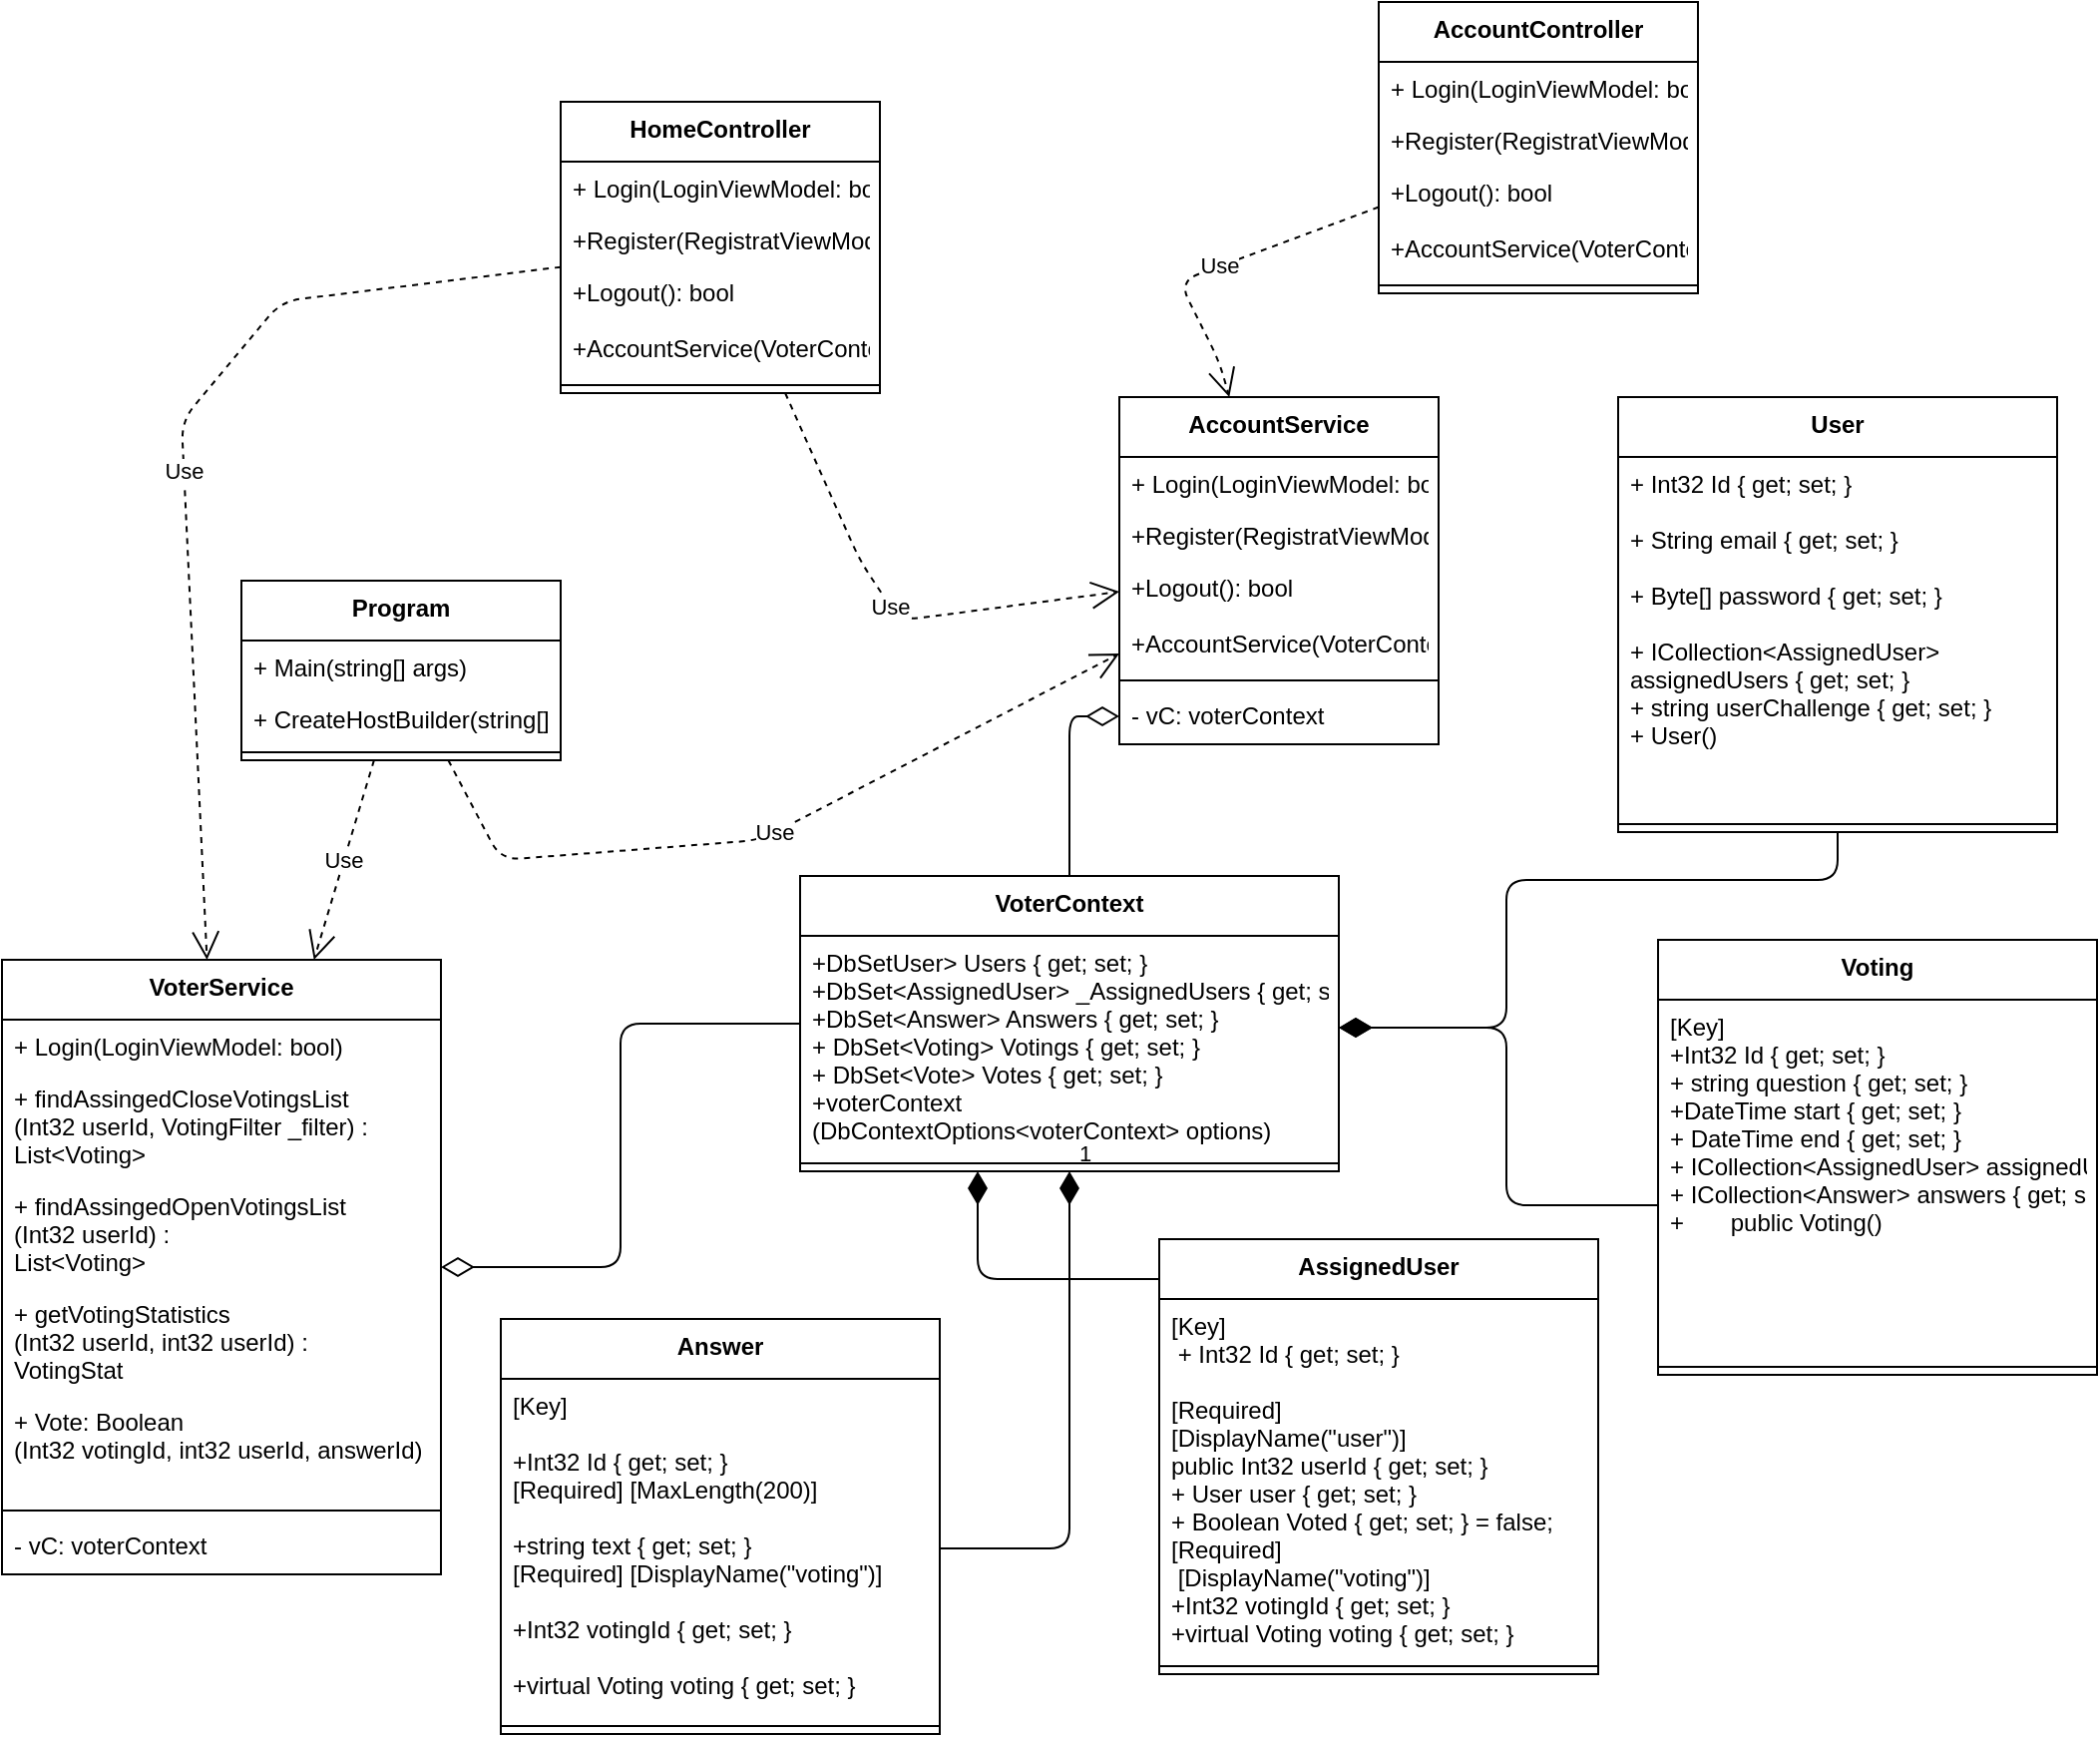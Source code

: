 <mxfile version="13.10.1" type="device"><diagram id="jniEpAtWY--l6otwHoWs" name="Page-1"><mxGraphModel dx="2331" dy="644" grid="1" gridSize="10" guides="1" tooltips="1" connect="1" arrows="1" fold="1" page="1" pageScale="1" pageWidth="827" pageHeight="1169" math="0" shadow="0"><root><mxCell id="0"/><mxCell id="1" parent="0"/><mxCell id="S7rlQHQmA4aQCleHfeUP-13" value="AccountService" style="swimlane;fontStyle=1;align=center;verticalAlign=top;childLayout=stackLayout;horizontal=1;startSize=30;horizontalStack=0;resizeParent=1;resizeParentMax=0;resizeLast=0;collapsible=1;marginBottom=0;" vertex="1" parent="1"><mxGeometry x="220" y="348" width="160" height="174" as="geometry"/></mxCell><mxCell id="S7rlQHQmA4aQCleHfeUP-17" value="+ Login(LoginViewModel: bool)" style="text;strokeColor=none;fillColor=none;align=left;verticalAlign=top;spacingLeft=4;spacingRight=4;overflow=hidden;rotatable=0;points=[[0,0.5],[1,0.5]];portConstraint=eastwest;" vertex="1" parent="S7rlQHQmA4aQCleHfeUP-13"><mxGeometry y="30" width="160" height="26" as="geometry"/></mxCell><mxCell id="S7rlQHQmA4aQCleHfeUP-18" value="+Register(RegistratViewModel): bool" style="text;strokeColor=none;fillColor=none;align=left;verticalAlign=top;spacingLeft=4;spacingRight=4;overflow=hidden;rotatable=0;points=[[0,0.5],[1,0.5]];portConstraint=eastwest;" vertex="1" parent="S7rlQHQmA4aQCleHfeUP-13"><mxGeometry y="56" width="160" height="26" as="geometry"/></mxCell><mxCell id="S7rlQHQmA4aQCleHfeUP-19" value="+Logout(): bool" style="text;strokeColor=none;fillColor=none;align=left;verticalAlign=top;spacingLeft=4;spacingRight=4;overflow=hidden;rotatable=0;points=[[0,0.5],[1,0.5]];portConstraint=eastwest;" vertex="1" parent="S7rlQHQmA4aQCleHfeUP-13"><mxGeometry y="82" width="160" height="28" as="geometry"/></mxCell><mxCell id="S7rlQHQmA4aQCleHfeUP-24" value="+AccountService(VoterContext)" style="text;strokeColor=none;fillColor=none;align=left;verticalAlign=top;spacingLeft=4;spacingRight=4;overflow=hidden;rotatable=0;points=[[0,0.5],[1,0.5]];portConstraint=eastwest;" vertex="1" parent="S7rlQHQmA4aQCleHfeUP-13"><mxGeometry y="110" width="160" height="28" as="geometry"/></mxCell><mxCell id="S7rlQHQmA4aQCleHfeUP-15" value="&#xA;" style="line;strokeWidth=1;fillColor=none;align=left;verticalAlign=middle;spacingTop=-1;spacingLeft=3;spacingRight=3;rotatable=0;labelPosition=right;points=[];portConstraint=eastwest;" vertex="1" parent="S7rlQHQmA4aQCleHfeUP-13"><mxGeometry y="138" width="160" height="8" as="geometry"/></mxCell><mxCell id="S7rlQHQmA4aQCleHfeUP-20" value="- vC: voterContext" style="text;strokeColor=none;fillColor=none;align=left;verticalAlign=top;spacingLeft=4;spacingRight=4;overflow=hidden;rotatable=0;points=[[0,0.5],[1,0.5]];portConstraint=eastwest;" vertex="1" parent="S7rlQHQmA4aQCleHfeUP-13"><mxGeometry y="146" width="160" height="28" as="geometry"/></mxCell><mxCell id="S7rlQHQmA4aQCleHfeUP-22" value="" style="endArrow=none;html=1;endSize=12;startArrow=diamondThin;startSize=14;startFill=0;edgeStyle=orthogonalEdgeStyle;align=left;verticalAlign=bottom;endFill=0;" edge="1" parent="1" source="S7rlQHQmA4aQCleHfeUP-20" target="S7rlQHQmA4aQCleHfeUP-48"><mxGeometry x="-1" y="3" relative="1" as="geometry"><mxPoint x="60" y="550" as="sourcePoint"/><mxPoint x="170" y="610" as="targetPoint"/></mxGeometry></mxCell><mxCell id="S7rlQHQmA4aQCleHfeUP-23" value="" style="endArrow=none;html=1;endSize=12;startArrow=diamondThin;startSize=14;startFill=0;edgeStyle=orthogonalEdgeStyle;align=left;verticalAlign=bottom;endFill=0;" edge="1" parent="1" source="S7rlQHQmA4aQCleHfeUP-25" target="S7rlQHQmA4aQCleHfeUP-48"><mxGeometry x="-1" y="3" relative="1" as="geometry"><mxPoint x="150" y="381" as="sourcePoint"/><mxPoint x="170" y="610" as="targetPoint"/></mxGeometry></mxCell><mxCell id="S7rlQHQmA4aQCleHfeUP-25" value="VoterService" style="swimlane;fontStyle=1;align=center;verticalAlign=top;childLayout=stackLayout;horizontal=1;startSize=30;horizontalStack=0;resizeParent=1;resizeParentMax=0;resizeLast=0;collapsible=1;marginBottom=0;" vertex="1" parent="1"><mxGeometry x="-340" y="630" width="220" height="308" as="geometry"/></mxCell><mxCell id="S7rlQHQmA4aQCleHfeUP-26" value="+ Login(LoginViewModel: bool)" style="text;strokeColor=none;fillColor=none;align=left;verticalAlign=top;spacingLeft=4;spacingRight=4;overflow=hidden;rotatable=0;points=[[0,0.5],[1,0.5]];portConstraint=eastwest;" vertex="1" parent="S7rlQHQmA4aQCleHfeUP-25"><mxGeometry y="30" width="220" height="26" as="geometry"/></mxCell><mxCell id="S7rlQHQmA4aQCleHfeUP-27" value="+ findAssingedCloseVotingsList&#xA;(Int32 userId, VotingFilter _filter) :&#xA;List&lt;Voting&gt;&#xA;" style="text;strokeColor=none;fillColor=none;align=left;verticalAlign=top;spacingLeft=4;spacingRight=4;overflow=hidden;rotatable=0;points=[[0,0.5],[1,0.5]];portConstraint=eastwest;" vertex="1" parent="S7rlQHQmA4aQCleHfeUP-25"><mxGeometry y="56" width="220" height="54" as="geometry"/></mxCell><mxCell id="S7rlQHQmA4aQCleHfeUP-32" value="+ findAssingedOpenVotingsList&#xA;(Int32 userId) :&#xA;List&lt;Voting&gt;&#xA;" style="text;strokeColor=none;fillColor=none;align=left;verticalAlign=top;spacingLeft=4;spacingRight=4;overflow=hidden;rotatable=0;points=[[0,0.5],[1,0.5]];portConstraint=eastwest;" vertex="1" parent="S7rlQHQmA4aQCleHfeUP-25"><mxGeometry y="110" width="220" height="54" as="geometry"/></mxCell><mxCell id="S7rlQHQmA4aQCleHfeUP-33" value="+ getVotingStatistics&#xA;(Int32 userId, int32 userId) :&#xA;VotingStat&#xA;" style="text;strokeColor=none;fillColor=none;align=left;verticalAlign=top;spacingLeft=4;spacingRight=4;overflow=hidden;rotatable=0;points=[[0,0.5],[1,0.5]];portConstraint=eastwest;" vertex="1" parent="S7rlQHQmA4aQCleHfeUP-25"><mxGeometry y="164" width="220" height="54" as="geometry"/></mxCell><mxCell id="S7rlQHQmA4aQCleHfeUP-34" value="+ Vote: Boolean&#xA;(Int32 votingId, int32 userId, answerId) :&#xA;" style="text;strokeColor=none;fillColor=none;align=left;verticalAlign=top;spacingLeft=4;spacingRight=4;overflow=hidden;rotatable=0;points=[[0,0.5],[1,0.5]];portConstraint=eastwest;" vertex="1" parent="S7rlQHQmA4aQCleHfeUP-25"><mxGeometry y="218" width="220" height="54" as="geometry"/></mxCell><mxCell id="S7rlQHQmA4aQCleHfeUP-30" value="&#xA;" style="line;strokeWidth=1;fillColor=none;align=left;verticalAlign=middle;spacingTop=-1;spacingLeft=3;spacingRight=3;rotatable=0;labelPosition=right;points=[];portConstraint=eastwest;" vertex="1" parent="S7rlQHQmA4aQCleHfeUP-25"><mxGeometry y="272" width="220" height="8" as="geometry"/></mxCell><mxCell id="S7rlQHQmA4aQCleHfeUP-31" value="- vC: voterContext" style="text;strokeColor=none;fillColor=none;align=left;verticalAlign=top;spacingLeft=4;spacingRight=4;overflow=hidden;rotatable=0;points=[[0,0.5],[1,0.5]];portConstraint=eastwest;" vertex="1" parent="S7rlQHQmA4aQCleHfeUP-25"><mxGeometry y="280" width="220" height="28" as="geometry"/></mxCell><mxCell id="S7rlQHQmA4aQCleHfeUP-35" value="Answer" style="swimlane;fontStyle=1;align=center;verticalAlign=top;childLayout=stackLayout;horizontal=1;startSize=30;horizontalStack=0;resizeParent=1;resizeParentMax=0;resizeLast=0;collapsible=1;marginBottom=0;" vertex="1" parent="1"><mxGeometry x="-90" y="810" width="220" height="208" as="geometry"/></mxCell><mxCell id="S7rlQHQmA4aQCleHfeUP-36" value="[Key] &#xA;&#xA;+Int32 Id { get; set; }&#xA;        [Required]        [MaxLength(200)] &#xA;&#xA;+string text { get; set; }&#xA;        [Required]        [DisplayName(&quot;voting&quot;)] &#xA;&#xA;+Int32 votingId { get; set; } &#xA;&#xA;+virtual Voting voting { get; set; }" style="text;strokeColor=none;fillColor=none;align=left;verticalAlign=top;spacingLeft=4;spacingRight=4;overflow=hidden;rotatable=0;points=[[0,0.5],[1,0.5]];portConstraint=eastwest;" vertex="1" parent="S7rlQHQmA4aQCleHfeUP-35"><mxGeometry y="30" width="220" height="170" as="geometry"/></mxCell><mxCell id="S7rlQHQmA4aQCleHfeUP-41" value="&#xA;" style="line;strokeWidth=1;fillColor=none;align=left;verticalAlign=middle;spacingTop=-1;spacingLeft=3;spacingRight=3;rotatable=0;labelPosition=right;points=[];portConstraint=eastwest;" vertex="1" parent="S7rlQHQmA4aQCleHfeUP-35"><mxGeometry y="200" width="220" height="8" as="geometry"/></mxCell><mxCell id="S7rlQHQmA4aQCleHfeUP-43" value="AssignedUser" style="swimlane;fontStyle=1;align=center;verticalAlign=top;childLayout=stackLayout;horizontal=1;startSize=30;horizontalStack=0;resizeParent=1;resizeParentMax=0;resizeLast=0;collapsible=1;marginBottom=0;" vertex="1" parent="1"><mxGeometry x="240" y="770" width="220" height="218" as="geometry"/></mxCell><mxCell id="S7rlQHQmA4aQCleHfeUP-44" value="[Key]&#xA; + Int32 Id { get; set; }&#xA;&#xA;[Required]&#xA;[DisplayName(&quot;user&quot;)]&#xA;public Int32 userId { get; set; }&#xA;+ User user { get; set; }&#xA;+ Boolean Voted { get; set; } = false;&#xA;[Required]&#xA; [DisplayName(&quot;voting&quot;)]&#xA;+Int32 votingId { get; set; }&#xA;+virtual Voting voting { get; set; }" style="text;strokeColor=none;fillColor=none;align=left;verticalAlign=top;spacingLeft=4;spacingRight=4;overflow=hidden;rotatable=0;points=[[0,0.5],[1,0.5]];portConstraint=eastwest;" vertex="1" parent="S7rlQHQmA4aQCleHfeUP-43"><mxGeometry y="30" width="220" height="180" as="geometry"/></mxCell><mxCell id="S7rlQHQmA4aQCleHfeUP-45" value="&#xA;" style="line;strokeWidth=1;fillColor=none;align=left;verticalAlign=middle;spacingTop=-1;spacingLeft=3;spacingRight=3;rotatable=0;labelPosition=right;points=[];portConstraint=eastwest;" vertex="1" parent="S7rlQHQmA4aQCleHfeUP-43"><mxGeometry y="210" width="220" height="8" as="geometry"/></mxCell><mxCell id="S7rlQHQmA4aQCleHfeUP-46" value="1" style="endArrow=none;html=1;endSize=12;startArrow=diamondThin;startSize=14;startFill=1;edgeStyle=orthogonalEdgeStyle;align=left;verticalAlign=bottom;endFill=0;" edge="1" parent="1" source="S7rlQHQmA4aQCleHfeUP-48" target="S7rlQHQmA4aQCleHfeUP-36"><mxGeometry x="-1" y="3" relative="1" as="geometry"><mxPoint x="149" y="713.012" as="sourcePoint"/><mxPoint x="250" y="770" as="targetPoint"/></mxGeometry></mxCell><mxCell id="S7rlQHQmA4aQCleHfeUP-47" value="" style="endArrow=none;html=1;endSize=12;startArrow=diamondThin;startSize=14;startFill=1;edgeStyle=orthogonalEdgeStyle;align=left;verticalAlign=bottom;endFill=0;" edge="1" parent="1" source="S7rlQHQmA4aQCleHfeUP-48" target="S7rlQHQmA4aQCleHfeUP-43"><mxGeometry x="-1" y="3" relative="1" as="geometry"><mxPoint x="480" y="640" as="sourcePoint"/><mxPoint x="130" y="945" as="targetPoint"/><Array as="points"><mxPoint x="149" y="790"/></Array></mxGeometry></mxCell><mxCell id="S7rlQHQmA4aQCleHfeUP-48" value="VoterContext" style="swimlane;fontStyle=1;align=center;verticalAlign=top;childLayout=stackLayout;horizontal=1;startSize=30;horizontalStack=0;resizeParent=1;resizeParentMax=0;resizeLast=0;collapsible=1;marginBottom=0;" vertex="1" parent="1"><mxGeometry x="60" y="588" width="270" height="148" as="geometry"/></mxCell><mxCell id="S7rlQHQmA4aQCleHfeUP-52" value="+DbSetUser&gt; Users { get; set; }&#xA;+DbSet&lt;AssignedUser&gt; _AssignedUsers { get; set; }&#xA;+DbSet&lt;Answer&gt; Answers { get; set; }&#xA;+ DbSet&lt;Voting&gt; Votings { get; set; }&#xA;+ DbSet&lt;Vote&gt; Votes { get; set; }&#xA;+voterContext&#xA;(DbContextOptions&lt;voterContext&gt; options)&#xA;" style="text;strokeColor=none;fillColor=none;align=left;verticalAlign=top;spacingLeft=4;spacingRight=4;overflow=hidden;rotatable=0;points=[[0,0.5],[1,0.5]];portConstraint=eastwest;" vertex="1" parent="S7rlQHQmA4aQCleHfeUP-48"><mxGeometry y="30" width="270" height="110" as="geometry"/></mxCell><mxCell id="S7rlQHQmA4aQCleHfeUP-53" value="&#xA;" style="line;strokeWidth=1;fillColor=none;align=left;verticalAlign=middle;spacingTop=-1;spacingLeft=3;spacingRight=3;rotatable=0;labelPosition=right;points=[];portConstraint=eastwest;" vertex="1" parent="S7rlQHQmA4aQCleHfeUP-48"><mxGeometry y="140" width="270" height="8" as="geometry"/></mxCell><mxCell id="S7rlQHQmA4aQCleHfeUP-56" value="Voting" style="swimlane;fontStyle=1;align=center;verticalAlign=top;childLayout=stackLayout;horizontal=1;startSize=30;horizontalStack=0;resizeParent=1;resizeParentMax=0;resizeLast=0;collapsible=1;marginBottom=0;" vertex="1" parent="1"><mxGeometry x="490" y="620" width="220" height="218" as="geometry"/></mxCell><mxCell id="S7rlQHQmA4aQCleHfeUP-57" value="[Key]&#xA;+Int32 Id { get; set; }&#xA;+ string question { get; set; }&#xA;+DateTime start { get; set; }&#xA;+ DateTime end { get; set; }&#xA;+ ICollection&lt;AssignedUser&gt; assignedUsers { get; set; }&#xA;+ ICollection&lt;Answer&gt; answers { get; set; }&#xA;+       public Voting()" style="text;strokeColor=none;fillColor=none;align=left;verticalAlign=top;spacingLeft=4;spacingRight=4;overflow=hidden;rotatable=0;points=[[0,0.5],[1,0.5]];portConstraint=eastwest;" vertex="1" parent="S7rlQHQmA4aQCleHfeUP-56"><mxGeometry y="30" width="220" height="180" as="geometry"/></mxCell><mxCell id="S7rlQHQmA4aQCleHfeUP-58" value="&#xA;" style="line;strokeWidth=1;fillColor=none;align=left;verticalAlign=middle;spacingTop=-1;spacingLeft=3;spacingRight=3;rotatable=0;labelPosition=right;points=[];portConstraint=eastwest;" vertex="1" parent="S7rlQHQmA4aQCleHfeUP-56"><mxGeometry y="210" width="220" height="8" as="geometry"/></mxCell><mxCell id="S7rlQHQmA4aQCleHfeUP-59" value="" style="endArrow=none;html=1;endSize=12;startArrow=diamondThin;startSize=14;startFill=1;edgeStyle=orthogonalEdgeStyle;align=left;verticalAlign=bottom;endFill=0;" edge="1" parent="1" target="S7rlQHQmA4aQCleHfeUP-56" source="S7rlQHQmA4aQCleHfeUP-48"><mxGeometry x="-1" y="3" relative="1" as="geometry"><mxPoint x="414" y="610" as="sourcePoint"/><mxPoint x="395" y="819" as="targetPoint"/><Array as="points"><mxPoint x="414" y="664"/><mxPoint x="414" y="753"/></Array></mxGeometry></mxCell><mxCell id="S7rlQHQmA4aQCleHfeUP-60" value="Program" style="swimlane;fontStyle=1;align=center;verticalAlign=top;childLayout=stackLayout;horizontal=1;startSize=30;horizontalStack=0;resizeParent=1;resizeParentMax=0;resizeLast=0;collapsible=1;marginBottom=0;" vertex="1" parent="1"><mxGeometry x="-220" y="440" width="160" height="90" as="geometry"/></mxCell><mxCell id="S7rlQHQmA4aQCleHfeUP-61" value="+ Main(string[] args)" style="text;strokeColor=none;fillColor=none;align=left;verticalAlign=top;spacingLeft=4;spacingRight=4;overflow=hidden;rotatable=0;points=[[0,0.5],[1,0.5]];portConstraint=eastwest;" vertex="1" parent="S7rlQHQmA4aQCleHfeUP-60"><mxGeometry y="30" width="160" height="26" as="geometry"/></mxCell><mxCell id="S7rlQHQmA4aQCleHfeUP-67" value="+ CreateHostBuilder(string[] args)" style="text;strokeColor=none;fillColor=none;align=left;verticalAlign=top;spacingLeft=4;spacingRight=4;overflow=hidden;rotatable=0;points=[[0,0.5],[1,0.5]];portConstraint=eastwest;" vertex="1" parent="S7rlQHQmA4aQCleHfeUP-60"><mxGeometry y="56" width="160" height="26" as="geometry"/></mxCell><mxCell id="S7rlQHQmA4aQCleHfeUP-65" value="&#xA;" style="line;strokeWidth=1;fillColor=none;align=left;verticalAlign=middle;spacingTop=-1;spacingLeft=3;spacingRight=3;rotatable=0;labelPosition=right;points=[];portConstraint=eastwest;" vertex="1" parent="S7rlQHQmA4aQCleHfeUP-60"><mxGeometry y="82" width="160" height="8" as="geometry"/></mxCell><mxCell id="S7rlQHQmA4aQCleHfeUP-71" value="Use" style="endArrow=open;endSize=12;dashed=1;html=1;" edge="1" parent="1" source="S7rlQHQmA4aQCleHfeUP-60" target="S7rlQHQmA4aQCleHfeUP-13"><mxGeometry width="160" relative="1" as="geometry"><mxPoint x="-390" y="300" as="sourcePoint"/><mxPoint x="-230" y="300" as="targetPoint"/><Array as="points"><mxPoint x="-90" y="580"/><mxPoint x="40" y="570"/></Array></mxGeometry></mxCell><mxCell id="S7rlQHQmA4aQCleHfeUP-73" value="Use" style="endArrow=open;endSize=12;dashed=1;html=1;" edge="1" parent="1" source="S7rlQHQmA4aQCleHfeUP-60" target="S7rlQHQmA4aQCleHfeUP-25"><mxGeometry width="160" relative="1" as="geometry"><mxPoint x="-253" y="461.209" as="sourcePoint"/><mxPoint x="220" y="438.791" as="targetPoint"/></mxGeometry></mxCell><mxCell id="S7rlQHQmA4aQCleHfeUP-74" value="User" style="swimlane;fontStyle=1;align=center;verticalAlign=top;childLayout=stackLayout;horizontal=1;startSize=30;horizontalStack=0;resizeParent=1;resizeParentMax=0;resizeLast=0;collapsible=1;marginBottom=0;" vertex="1" parent="1"><mxGeometry x="470" y="348" width="220" height="218" as="geometry"/></mxCell><mxCell id="S7rlQHQmA4aQCleHfeUP-75" value="+ Int32 Id { get; set; }&#xA;&#xA;+ String email { get; set; }&#xA;&#xA;+ Byte[] password { get; set; }&#xA;&#xA;+ ICollection&lt;AssignedUser&gt;&#xA; assignedUsers { get; set; }&#xA;+ string userChallenge { get; set; }&#xA;+ User()" style="text;strokeColor=none;fillColor=none;align=left;verticalAlign=top;spacingLeft=4;spacingRight=4;overflow=hidden;rotatable=0;points=[[0,0.5],[1,0.5]];portConstraint=eastwest;" vertex="1" parent="S7rlQHQmA4aQCleHfeUP-74"><mxGeometry y="30" width="220" height="180" as="geometry"/></mxCell><mxCell id="S7rlQHQmA4aQCleHfeUP-76" value="&#xA;" style="line;strokeWidth=1;fillColor=none;align=left;verticalAlign=middle;spacingTop=-1;spacingLeft=3;spacingRight=3;rotatable=0;labelPosition=right;points=[];portConstraint=eastwest;" vertex="1" parent="S7rlQHQmA4aQCleHfeUP-74"><mxGeometry y="210" width="220" height="8" as="geometry"/></mxCell><mxCell id="S7rlQHQmA4aQCleHfeUP-77" value="" style="endArrow=none;html=1;endSize=12;startArrow=diamondThin;startSize=14;startFill=1;edgeStyle=orthogonalEdgeStyle;align=left;verticalAlign=bottom;endFill=0;" edge="1" parent="1" source="S7rlQHQmA4aQCleHfeUP-48" target="S7rlQHQmA4aQCleHfeUP-74"><mxGeometry x="-1" y="3" relative="1" as="geometry"><mxPoint x="330" y="664" as="sourcePoint"/><mxPoint x="490" y="753" as="targetPoint"/><Array as="points"><mxPoint x="414" y="664"/><mxPoint x="414" y="590"/><mxPoint x="580" y="590"/></Array></mxGeometry></mxCell><mxCell id="S7rlQHQmA4aQCleHfeUP-78" value="HomeController" style="swimlane;fontStyle=1;align=center;verticalAlign=top;childLayout=stackLayout;horizontal=1;startSize=30;horizontalStack=0;resizeParent=1;resizeParentMax=0;resizeLast=0;collapsible=1;marginBottom=0;" vertex="1" parent="1"><mxGeometry x="-60" y="200" width="160" height="146" as="geometry"/></mxCell><mxCell id="S7rlQHQmA4aQCleHfeUP-79" value="+ Login(LoginViewModel: bool)" style="text;strokeColor=none;fillColor=none;align=left;verticalAlign=top;spacingLeft=4;spacingRight=4;overflow=hidden;rotatable=0;points=[[0,0.5],[1,0.5]];portConstraint=eastwest;" vertex="1" parent="S7rlQHQmA4aQCleHfeUP-78"><mxGeometry y="30" width="160" height="26" as="geometry"/></mxCell><mxCell id="S7rlQHQmA4aQCleHfeUP-80" value="+Register(RegistratViewModel): bool" style="text;strokeColor=none;fillColor=none;align=left;verticalAlign=top;spacingLeft=4;spacingRight=4;overflow=hidden;rotatable=0;points=[[0,0.5],[1,0.5]];portConstraint=eastwest;" vertex="1" parent="S7rlQHQmA4aQCleHfeUP-78"><mxGeometry y="56" width="160" height="26" as="geometry"/></mxCell><mxCell id="S7rlQHQmA4aQCleHfeUP-81" value="+Logout(): bool" style="text;strokeColor=none;fillColor=none;align=left;verticalAlign=top;spacingLeft=4;spacingRight=4;overflow=hidden;rotatable=0;points=[[0,0.5],[1,0.5]];portConstraint=eastwest;" vertex="1" parent="S7rlQHQmA4aQCleHfeUP-78"><mxGeometry y="82" width="160" height="28" as="geometry"/></mxCell><mxCell id="S7rlQHQmA4aQCleHfeUP-82" value="+AccountService(VoterContext)" style="text;strokeColor=none;fillColor=none;align=left;verticalAlign=top;spacingLeft=4;spacingRight=4;overflow=hidden;rotatable=0;points=[[0,0.5],[1,0.5]];portConstraint=eastwest;" vertex="1" parent="S7rlQHQmA4aQCleHfeUP-78"><mxGeometry y="110" width="160" height="28" as="geometry"/></mxCell><mxCell id="S7rlQHQmA4aQCleHfeUP-83" value="&#xA;" style="line;strokeWidth=1;fillColor=none;align=left;verticalAlign=middle;spacingTop=-1;spacingLeft=3;spacingRight=3;rotatable=0;labelPosition=right;points=[];portConstraint=eastwest;" vertex="1" parent="S7rlQHQmA4aQCleHfeUP-78"><mxGeometry y="138" width="160" height="8" as="geometry"/></mxCell><mxCell id="S7rlQHQmA4aQCleHfeUP-86" value="Use" style="endArrow=open;endSize=12;dashed=1;html=1;" edge="1" parent="1" source="S7rlQHQmA4aQCleHfeUP-78" target="S7rlQHQmA4aQCleHfeUP-13"><mxGeometry width="160" relative="1" as="geometry"><mxPoint x="-116.316" y="530" as="sourcePoint"/><mxPoint x="220" y="476.538" as="targetPoint"/><Array as="points"><mxPoint x="90" y="430"/><mxPoint x="110" y="460"/></Array></mxGeometry></mxCell><mxCell id="S7rlQHQmA4aQCleHfeUP-87" value="AccountController" style="swimlane;fontStyle=1;align=center;verticalAlign=top;childLayout=stackLayout;horizontal=1;startSize=30;horizontalStack=0;resizeParent=1;resizeParentMax=0;resizeLast=0;collapsible=1;marginBottom=0;" vertex="1" parent="1"><mxGeometry x="350" y="150" width="160" height="146" as="geometry"/></mxCell><mxCell id="S7rlQHQmA4aQCleHfeUP-88" value="+ Login(LoginViewModel: bool)" style="text;strokeColor=none;fillColor=none;align=left;verticalAlign=top;spacingLeft=4;spacingRight=4;overflow=hidden;rotatable=0;points=[[0,0.5],[1,0.5]];portConstraint=eastwest;" vertex="1" parent="S7rlQHQmA4aQCleHfeUP-87"><mxGeometry y="30" width="160" height="26" as="geometry"/></mxCell><mxCell id="S7rlQHQmA4aQCleHfeUP-89" value="+Register(RegistratViewModel): bool" style="text;strokeColor=none;fillColor=none;align=left;verticalAlign=top;spacingLeft=4;spacingRight=4;overflow=hidden;rotatable=0;points=[[0,0.5],[1,0.5]];portConstraint=eastwest;" vertex="1" parent="S7rlQHQmA4aQCleHfeUP-87"><mxGeometry y="56" width="160" height="26" as="geometry"/></mxCell><mxCell id="S7rlQHQmA4aQCleHfeUP-90" value="+Logout(): bool" style="text;strokeColor=none;fillColor=none;align=left;verticalAlign=top;spacingLeft=4;spacingRight=4;overflow=hidden;rotatable=0;points=[[0,0.5],[1,0.5]];portConstraint=eastwest;" vertex="1" parent="S7rlQHQmA4aQCleHfeUP-87"><mxGeometry y="82" width="160" height="28" as="geometry"/></mxCell><mxCell id="S7rlQHQmA4aQCleHfeUP-91" value="+AccountService(VoterContext)" style="text;strokeColor=none;fillColor=none;align=left;verticalAlign=top;spacingLeft=4;spacingRight=4;overflow=hidden;rotatable=0;points=[[0,0.5],[1,0.5]];portConstraint=eastwest;" vertex="1" parent="S7rlQHQmA4aQCleHfeUP-87"><mxGeometry y="110" width="160" height="28" as="geometry"/></mxCell><mxCell id="S7rlQHQmA4aQCleHfeUP-92" value="&#xA;" style="line;strokeWidth=1;fillColor=none;align=left;verticalAlign=middle;spacingTop=-1;spacingLeft=3;spacingRight=3;rotatable=0;labelPosition=right;points=[];portConstraint=eastwest;" vertex="1" parent="S7rlQHQmA4aQCleHfeUP-87"><mxGeometry y="138" width="160" height="8" as="geometry"/></mxCell><mxCell id="S7rlQHQmA4aQCleHfeUP-94" value="Use" style="endArrow=open;endSize=12;dashed=1;html=1;" edge="1" parent="1" source="S7rlQHQmA4aQCleHfeUP-87" target="S7rlQHQmA4aQCleHfeUP-13"><mxGeometry width="160" relative="1" as="geometry"><mxPoint x="52.548" y="346" as="sourcePoint"/><mxPoint x="220" y="445.526" as="targetPoint"/><Array as="points"><mxPoint x="250" y="290"/><mxPoint x="270" y="330"/></Array></mxGeometry></mxCell><mxCell id="S7rlQHQmA4aQCleHfeUP-95" value="Use" style="endArrow=open;endSize=12;dashed=1;html=1;" edge="1" parent="1" source="S7rlQHQmA4aQCleHfeUP-78" target="S7rlQHQmA4aQCleHfeUP-25"><mxGeometry width="160" relative="1" as="geometry"><mxPoint x="52.548" y="346" as="sourcePoint"/><mxPoint x="220" y="445.526" as="targetPoint"/><Array as="points"><mxPoint x="-200" y="300"/><mxPoint x="-250" y="360"/></Array></mxGeometry></mxCell></root></mxGraphModel></diagram></mxfile>